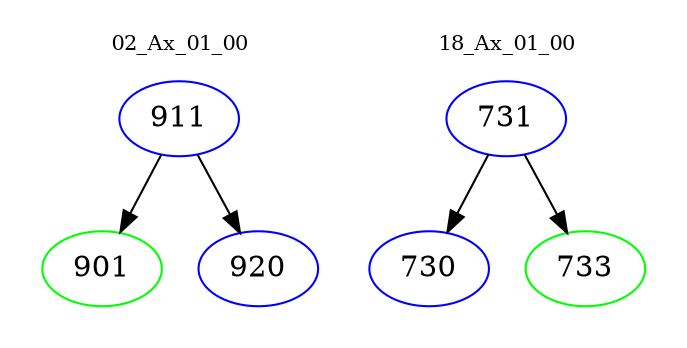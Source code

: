 digraph{
subgraph cluster_0 {
color = white
label = "02_Ax_01_00";
fontsize=10;
T0_911 [label="911", color="blue"]
T0_911 -> T0_901 [color="black"]
T0_901 [label="901", color="green"]
T0_911 -> T0_920 [color="black"]
T0_920 [label="920", color="blue"]
}
subgraph cluster_1 {
color = white
label = "18_Ax_01_00";
fontsize=10;
T1_731 [label="731", color="blue"]
T1_731 -> T1_730 [color="black"]
T1_730 [label="730", color="blue"]
T1_731 -> T1_733 [color="black"]
T1_733 [label="733", color="green"]
}
}
